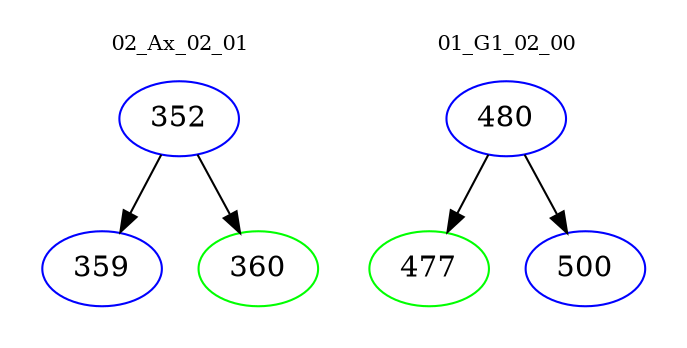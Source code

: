 digraph{
subgraph cluster_0 {
color = white
label = "02_Ax_02_01";
fontsize=10;
T0_352 [label="352", color="blue"]
T0_352 -> T0_359 [color="black"]
T0_359 [label="359", color="blue"]
T0_352 -> T0_360 [color="black"]
T0_360 [label="360", color="green"]
}
subgraph cluster_1 {
color = white
label = "01_G1_02_00";
fontsize=10;
T1_480 [label="480", color="blue"]
T1_480 -> T1_477 [color="black"]
T1_477 [label="477", color="green"]
T1_480 -> T1_500 [color="black"]
T1_500 [label="500", color="blue"]
}
}
